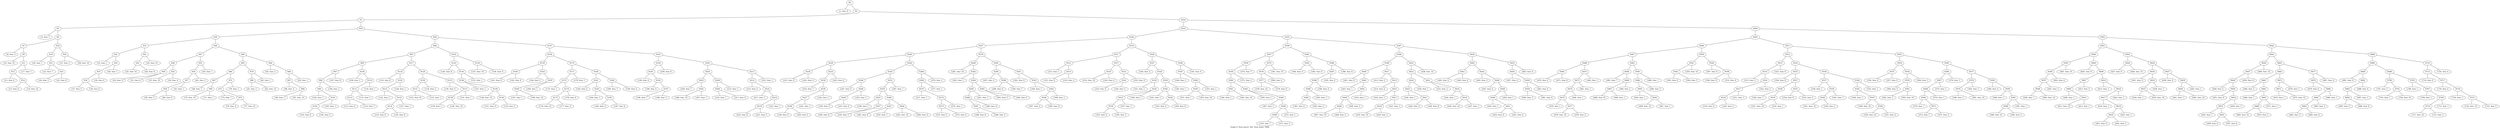 graph G
{

label="Graph G. Num leaves: 363. Num items: 1648."
R0 ;
R0 [label="R0"] ;
R0 -- L1 ;
L1 [label="L1, Size: 8"] ;
R0 -- N2 ;
N2 [label="N2"] ;
N2 -- N3 ;
N3 [label="N3"] ;
N3 -- N4 ;
N4 [label="N4"] ;
N4 -- L5 ;
L5 [label="L5, Size: 1"] ;
N4 -- N6 ;
N6 [label="N6"] ;
N6 -- N7 ;
N7 [label="N7"] ;
N7 -- L8 ;
L8 [label="L8, Size: 3"] ;
N7 -- N9 ;
N9 [label="N9"] ;
N9 -- L10 ;
L10 [label="L10, Size: 10"] ;
N9 -- N11 ;
N11 [label="N11"] ;
N11 -- N12 ;
N12 [label="N12"] ;
N12 -- L13 ;
L13 [label="L13, Size: 6"] ;
N12 -- N14 ;
N14 [label="N14"] ;
N14 -- L15 ;
L15 [label="L15, Size: 6"] ;
N14 -- L16 ;
L16 [label="L16, Size: 10"] ;
N11 -- L17 ;
L17 [label="L17, Size: 1"] ;
N6 -- N18 ;
N18 [label="N18"] ;
N18 -- N19 ;
N19 [label="N19"] ;
N19 -- L20 ;
L20 [label="L20, Size: 1"] ;
N19 -- N21 ;
N21 [label="N21"] ;
N21 -- L22 ;
L22 [label="L22, Size: 7"] ;
N21 -- N23 ;
N23 [label="N23"] ;
N23 -- L24 ;
L24 [label="L24, Size: 3"] ;
N23 -- L25 ;
L25 [label="L25, Size: 8"] ;
N18 -- N26 ;
N26 [label="N26"] ;
N26 -- L27 ;
L27 [label="L27, Size: 2"] ;
N26 -- L28 ;
L28 [label="L28, Size: 10"] ;
N3 -- N29 ;
N29 [label="N29"] ;
N29 -- N30 ;
N30 [label="N30"] ;
N30 -- N31 ;
N31 [label="N31"] ;
N31 -- N32 ;
N32 [label="N32"] ;
N32 -- L33 ;
L33 [label="L33, Size: 1"] ;
N32 -- N34 ;
N34 [label="N34"] ;
N34 -- N35 ;
N35 [label="N35"] ;
N35 -- N36 ;
N36 [label="N36"] ;
N36 -- L37 ;
L37 [label="L37, Size: 5"] ;
N36 -- L38 ;
L38 [label="L38, Size: 6"] ;
N35 -- L39 ;
L39 [label="L39, Size: 9"] ;
N34 -- L40 ;
L40 [label="L40, Size: 1"] ;
N31 -- N41 ;
N41 [label="N41"] ;
N41 -- N42 ;
N42 [label="N42"] ;
N42 -- L43 ;
L43 [label="L43, Size: 10"] ;
N42 -- L44 ;
L44 [label="L44, Size: 6"] ;
N41 -- L45 ;
L45 [label="L45, Size: 10"] ;
N30 -- N46 ;
N46 [label="N46"] ;
N46 -- N47 ;
N47 [label="N47"] ;
N47 -- N48 ;
N48 [label="N48"] ;
N48 -- N49 ;
N49 [label="N49"] ;
N49 -- L50 ;
L50 [label="L50, Size: 6"] ;
N49 -- L51 ;
L51 [label="L51, Size: 6"] ;
N48 -- N52 ;
N52 [label="N52"] ;
N52 -- L53 ;
L53 [label="L53, Size: 10"] ;
N52 -- L54 ;
L54 [label="L54, Size: 4"] ;
N47 -- N55 ;
N55 [label="N55"] ;
N55 -- N56 ;
N56 [label="N56"] ;
N56 -- N57 ;
N57 [label="N57"] ;
N57 -- N58 ;
N58 [label="N58"] ;
N58 -- L59 ;
L59 [label="L59, Size: 5"] ;
N58 -- L60 ;
L60 [label="L60, Size: 6"] ;
N57 -- L61 ;
L61 [label="L61, Size: 1"] ;
N56 -- L62 ;
L62 [label="L62, Size: 3"] ;
N55 -- L63 ;
L63 [label="L63, Size: 1"] ;
N46 -- N64 ;
N64 [label="N64"] ;
N64 -- N65 ;
N65 [label="N65"] ;
N65 -- N66 ;
N66 [label="N66"] ;
N66 -- N67 ;
N67 [label="N67"] ;
N67 -- L68 ;
L68 [label="L68, Size: 1"] ;
N67 -- N69 ;
N69 [label="N69"] ;
N69 -- L70 ;
L70 [label="L70, Size: 10"] ;
N69 -- L71 ;
L71 [label="L71, Size: 1"] ;
N66 -- N72 ;
N72 [label="N72"] ;
N72 -- N73 ;
N73 [label="N73"] ;
N73 -- L74 ;
L74 [label="L74, Size: 7"] ;
N73 -- N75 ;
N75 [label="N75"] ;
N75 -- L76 ;
L76 [label="L76, Size: 4"] ;
N75 -- L77 ;
L77 [label="L77, Size: 10"] ;
N72 -- L78 ;
L78 [label="L78, Size: 1"] ;
N65 -- N79 ;
N79 [label="N79"] ;
N79 -- N80 ;
N80 [label="N80"] ;
N80 -- L81 ;
L81 [label="L81, Size: 1"] ;
N80 -- L82 ;
L82 [label="L82, Size: 10"] ;
N79 -- L83 ;
L83 [label="L83, Size: 1"] ;
N64 -- N84 ;
N84 [label="N84"] ;
N84 -- L85 ;
L85 [label="L85, Size: 2"] ;
N84 -- N86 ;
N86 [label="N86"] ;
N86 -- N87 ;
N87 [label="N87"] ;
N87 -- L88 ;
L88 [label="L88, Size: 4"] ;
N87 -- N89 ;
N89 [label="N89"] ;
N89 -- L90 ;
L90 [label="L90, Size: 1"] ;
N89 -- L91 ;
L91 [label="L91, Size: 10"] ;
N86 -- L92 ;
L92 [label="L92, Size: 1"] ;
N29 -- N93 ;
N93 [label="N93"] ;
N93 -- N94 ;
N94 [label="N94"] ;
N94 -- N95 ;
N95 [label="N95"] ;
N95 -- N96 ;
N96 [label="N96"] ;
N96 -- N97 ;
N97 [label="N97"] ;
N97 -- N98 ;
N98 [label="N98"] ;
N98 -- N99 ;
N99 [label="N99"] ;
N99 -- L100 ;
L100 [label="L100, Size: 1"] ;
N99 -- N101 ;
N101 [label="N101"] ;
N101 -- N102 ;
N102 [label="N102"] ;
N102 -- L103 ;
L103 [label="L103, Size: 6"] ;
N102 -- L104 ;
L104 [label="L104, Size: 5"] ;
N101 -- L105 ;
L105 [label="L105, Size: 1"] ;
N98 -- L106 ;
L106 [label="L106, Size: 1"] ;
N97 -- L107 ;
L107 [label="L107, Size: 8"] ;
N96 -- N108 ;
N108 [label="N108"] ;
N108 -- L109 ;
L109 [label="L109, Size: 1"] ;
N108 -- N110 ;
N110 [label="N110"] ;
N110 -- N111 ;
N111 [label="N111"] ;
N111 -- N112 ;
N112 [label="N112"] ;
N112 -- L113 ;
L113 [label="L113, Size: 4"] ;
N112 -- L114 ;
L114 [label="L114, Size: 7"] ;
N111 -- L115 ;
L115 [label="L115, Size: 1"] ;
N110 -- L116 ;
L116 [label="L116, Size: 1"] ;
N95 -- N117 ;
N117 [label="N117"] ;
N117 -- N118 ;
N118 [label="N118"] ;
N118 -- L119 ;
L119 [label="L119, Size: 6"] ;
N118 -- N120 ;
N120 [label="N120"] ;
N120 -- N121 ;
N121 [label="N121"] ;
N121 -- L122 ;
L122 [label="L122, Size: 1"] ;
N121 -- N123 ;
N123 [label="N123"] ;
N123 -- N124 ;
N124 [label="N124"] ;
N124 -- L125 ;
L125 [label="L125, Size: 6"] ;
N124 -- L126 ;
L126 [label="L126, Size: 6"] ;
N123 -- L127 ;
L127 [label="L127, Size: 1"] ;
N120 -- L128 ;
L128 [label="L128, Size: 1"] ;
N117 -- N129 ;
N129 [label="N129"] ;
N129 -- N130 ;
N130 [label="N130"] ;
N130 -- N131 ;
N131 [label="N131"] ;
N131 -- L132 ;
L132 [label="L132, Size: 10"] ;
N131 -- L133 ;
L133 [label="L133, Size: 1"] ;
N130 -- L134 ;
L134 [label="L134, Size: 2"] ;
N129 -- N135 ;
N135 [label="N135"] ;
N135 -- L136 ;
L136 [label="L136, Size: 4"] ;
N135 -- N137 ;
N137 [label="N137"] ;
N137 -- N138 ;
N138 [label="N138"] ;
N138 -- L139 ;
L139 [label="L139, Size: 1"] ;
N138 -- L140 ;
L140 [label="L140, Size: 10"] ;
N137 -- L141 ;
L141 [label="L141, Size: 1"] ;
N94 -- N142 ;
N142 [label="N142"] ;
N142 -- N143 ;
N143 [label="N143"] ;
N143 -- L144 ;
L144 [label="L144, Size: 8"] ;
N143 -- N145 ;
N145 [label="N145"] ;
N145 -- N146 ;
N146 [label="N146"] ;
N146 -- L147 ;
L147 [label="L147, Size: 1"] ;
N146 -- N148 ;
N148 [label="N148"] ;
N148 -- L149 ;
L149 [label="L149, Size: 10"] ;
N148 -- N150 ;
N150 [label="N150"] ;
N150 -- L151 ;
L151 [label="L151, Size: 9"] ;
N150 -- L152 ;
L152 [label="L152, Size: 5"] ;
N145 -- L153 ;
L153 [label="L153, Size: 1"] ;
N142 -- N154 ;
N154 [label="N154"] ;
N154 -- L155 ;
L155 [label="L155, Size: 10"] ;
N154 -- L156 ;
L156 [label="L156, Size: 6"] ;
N93 -- N157 ;
N157 [label="N157"] ;
N157 -- N158 ;
N158 [label="N158"] ;
N158 -- N159 ;
N159 [label="N159"] ;
N159 -- N160 ;
N160 [label="N160"] ;
N160 -- L161 ;
L161 [label="L161, Size: 6"] ;
N160 -- L162 ;
L162 [label="L162, Size: 8"] ;
N159 -- N163 ;
N163 [label="N163"] ;
N163 -- L164 ;
L164 [label="L164, Size: 2"] ;
N163 -- N165 ;
N165 [label="N165"] ;
N165 -- N166 ;
N166 [label="N166"] ;
N166 -- L167 ;
L167 [label="L167, Size: 1"] ;
N166 -- L168 ;
L168 [label="L168, Size: 10"] ;
N165 -- L169 ;
L169 [label="L169, Size: 1"] ;
N158 -- N170 ;
N170 [label="N170"] ;
N170 -- N171 ;
N171 [label="N171"] ;
N171 -- N172 ;
N172 [label="N172"] ;
N172 -- L173 ;
L173 [label="L173, Size: 1"] ;
N172 -- N174 ;
N174 [label="N174"] ;
N174 -- N175 ;
N175 [label="N175"] ;
N175 -- L176 ;
L176 [label="L176, Size: 10"] ;
N175 -- L177 ;
L177 [label="L177, Size: 2"] ;
N174 -- L178 ;
L178 [label="L178, Size: 6"] ;
N171 -- L179 ;
L179 [label="L179, Size: 1"] ;
N170 -- N180 ;
N180 [label="N180"] ;
N180 -- N181 ;
N181 [label="N181"] ;
N181 -- L182 ;
L182 [label="L182, Size: 4"] ;
N181 -- N183 ;
N183 [label="N183"] ;
N183 -- L184 ;
L184 [label="L184, Size: 1"] ;
N183 -- N185 ;
N185 [label="N185"] ;
N185 -- L186 ;
L186 [label="L186, Size: 4"] ;
N185 -- L187 ;
L187 [label="L187, Size: 8"] ;
N180 -- N188 ;
N188 [label="N188"] ;
N188 -- L189 ;
L189 [label="L189, Size: 7"] ;
N188 -- L190 ;
L190 [label="L190, Size: 6"] ;
N157 -- N191 ;
N191 [label="N191"] ;
N191 -- N192 ;
N192 [label="N192"] ;
N192 -- N193 ;
N193 [label="N193"] ;
N193 -- L194 ;
L194 [label="L194, Size: 4"] ;
N193 -- N195 ;
N195 [label="N195"] ;
N195 -- L196 ;
L196 [label="L196, Size: 4"] ;
N195 -- N197 ;
N197 [label="N197"] ;
N197 -- L198 ;
L198 [label="L198, Size: 7"] ;
N197 -- L199 ;
L199 [label="L199, Size: 5"] ;
N192 -- L200 ;
L200 [label="L200, Size: 6"] ;
N191 -- N201 ;
N201 [label="N201"] ;
N201 -- N202 ;
N202 [label="N202"] ;
N202 -- N203 ;
N203 [label="N203"] ;
N203 -- L204 ;
L204 [label="L204, Size: 1"] ;
N203 -- N205 ;
N205 [label="N205"] ;
N205 -- L206 ;
L206 [label="L206, Size: 10"] ;
N205 -- L207 ;
L207 [label="L207, Size: 1"] ;
N202 -- N208 ;
N208 [label="N208"] ;
N208 -- N209 ;
N209 [label="N209"] ;
N209 -- L210 ;
L210 [label="L210, Size: 7"] ;
N209 -- L211 ;
L211 [label="L211, Size: 4"] ;
N208 -- L212 ;
L212 [label="L212, Size: 1"] ;
N201 -- N213 ;
N213 [label="N213"] ;
N213 -- N214 ;
N214 [label="N214"] ;
N214 -- L215 ;
L215 [label="L215, Size: 4"] ;
N214 -- N216 ;
N216 [label="N216"] ;
N216 -- L217 ;
L217 [label="L217, Size: 1"] ;
N216 -- N218 ;
N218 [label="N218"] ;
N218 -- N219 ;
N219 [label="N219"] ;
N219 -- L220 ;
L220 [label="L220, Size: 6"] ;
N219 -- L221 ;
L221 [label="L221, Size: 5"] ;
N218 -- L222 ;
L222 [label="L222, Size: 1"] ;
N213 -- L223 ;
L223 [label="L223, Size: 1"] ;
N2 -- N224 ;
N224 [label="N224"] ;
N224 -- N225 ;
N225 [label="N225"] ;
N225 -- N226 ;
N226 [label="N226"] ;
N226 -- N227 ;
N227 [label="N227"] ;
N227 -- N228 ;
N228 [label="N228"] ;
N228 -- N229 ;
N229 [label="N229"] ;
N229 -- N230 ;
N230 [label="N230"] ;
N230 -- L231 ;
L231 [label="L231, Size: 8"] ;
N230 -- L232 ;
L232 [label="L232, Size: 4"] ;
N229 -- N233 ;
N233 [label="N233"] ;
N233 -- N234 ;
N234 [label="N234"] ;
N234 -- L235 ;
L235 [label="L235, Size: 1"] ;
N234 -- N236 ;
N236 [label="N236"] ;
N236 -- N237 ;
N237 [label="N237"] ;
N237 -- N238 ;
N238 [label="N238"] ;
N238 -- L239 ;
L239 [label="L239, Size: 6"] ;
N238 -- L240 ;
L240 [label="L240, Size: 5"] ;
N237 -- L241 ;
L241 [label="L241, Size: 1"] ;
N236 -- L242 ;
L242 [label="L242, Size: 1"] ;
N233 -- L243 ;
L243 [label="L243, Size: 6"] ;
N228 -- N244 ;
N244 [label="N244"] ;
N244 -- N245 ;
N245 [label="N245"] ;
N245 -- N246 ;
N246 [label="N246"] ;
N246 -- L247 ;
L247 [label="L247, Size: 4"] ;
N246 -- N248 ;
N248 [label="N248"] ;
N248 -- N249 ;
N249 [label="N249"] ;
N249 -- L250 ;
L250 [label="L250, Size: 5"] ;
N249 -- L251 ;
L251 [label="L251, Size: 6"] ;
N248 -- L252 ;
L252 [label="L252, Size: 1"] ;
N245 -- N253 ;
N253 [label="N253"] ;
N253 -- N254 ;
N254 [label="N254"] ;
N254 -- N255 ;
N255 [label="N255"] ;
N255 -- L256 ;
L256 [label="L256, Size: 1"] ;
N255 -- N257 ;
N257 [label="N257"] ;
N257 -- L258 ;
L258 [label="L258, Size: 8"] ;
N257 -- L259 ;
L259 [label="L259, Size: 5"] ;
N254 -- N260 ;
N260 [label="N260"] ;
N260 -- N261 ;
N261 [label="N261"] ;
N261 -- L262 ;
L262 [label="L262, Size: 8"] ;
N261 -- L263 ;
L263 [label="L263, Size: 7"] ;
N260 -- N264 ;
N264 [label="N264"] ;
N264 -- L265 ;
L265 [label="L265, Size: 10"] ;
N264 -- L266 ;
L266 [label="L266, Size: 4"] ;
N253 -- L267 ;
L267 [label="L267, Size: 1"] ;
N244 -- N268 ;
N268 [label="N268"] ;
N268 -- N269 ;
N269 [label="N269"] ;
N269 -- N270 ;
N270 [label="N270"] ;
N270 -- L271 ;
L271 [label="L271, Size: 1"] ;
N270 -- N272 ;
N272 [label="N272"] ;
N272 -- N273 ;
N273 [label="N273"] ;
N273 -- L274 ;
L274 [label="L274, Size: 5"] ;
N273 -- L275 ;
L275 [label="L275, Size: 6"] ;
N272 -- L276 ;
L276 [label="L276, Size: 1"] ;
N269 -- L277 ;
L277 [label="L277, Size: 1"] ;
N268 -- L278 ;
L278 [label="L278, Size: 2"] ;
N227 -- N279 ;
N279 [label="N279"] ;
N279 -- N280 ;
N280 [label="N280"] ;
N280 -- L281 ;
L281 [label="L281, Size: 10"] ;
N280 -- N282 ;
N282 [label="N282"] ;
N282 -- L283 ;
L283 [label="L283, Size: 1"] ;
N282 -- N284 ;
N284 [label="N284"] ;
N284 -- N285 ;
N285 [label="N285"] ;
N285 -- N286 ;
N286 [label="N286"] ;
N286 -- N287 ;
N287 [label="N287"] ;
N287 -- L288 ;
L288 [label="L288, Size: 8"] ;
N287 -- L289 ;
L289 [label="L289, Size: 4"] ;
N286 -- L290 ;
L290 [label="L290, Size: 4"] ;
N285 -- L291 ;
L291 [label="L291, Size: 1"] ;
N284 -- N292 ;
N292 [label="N292"] ;
N292 -- L293 ;
L293 [label="L293, Size: 5"] ;
N292 -- L294 ;
L294 [label="L294, Size: 9"] ;
N279 -- N295 ;
N295 [label="N295"] ;
N295 -- N296 ;
N296 [label="N296"] ;
N296 -- L297 ;
L297 [label="L297, Size: 4"] ;
N296 -- N298 ;
N298 [label="N298"] ;
N298 -- L299 ;
L299 [label="L299, Size: 8"] ;
N298 -- L300 ;
L300 [label="L300, Size: 7"] ;
N295 -- N301 ;
N301 [label="N301"] ;
N301 -- L302 ;
L302 [label="L302, Size: 9"] ;
N301 -- N303 ;
N303 [label="N303"] ;
N303 -- L304 ;
L304 [label="L304, Size: 1"] ;
N303 -- N305 ;
N305 [label="N305"] ;
N305 -- N306 ;
N306 [label="N306"] ;
N306 -- L307 ;
L307 [label="L307, Size: 4"] ;
N306 -- L308 ;
L308 [label="L308, Size: 8"] ;
N305 -- L309 ;
L309 [label="L309, Size: 1"] ;
N226 -- N310 ;
N310 [label="N310"] ;
N310 -- N311 ;
N311 [label="N311"] ;
N311 -- N312 ;
N312 [label="N312"] ;
N312 -- L313 ;
L313 [label="L313, Size: 1"] ;
N312 -- N314 ;
N314 [label="N314"] ;
N314 -- L315 ;
L315 [label="L315, Size: 9"] ;
N314 -- L316 ;
L316 [label="L316, Size: 2"] ;
N311 -- N317 ;
N317 [label="N317"] ;
N317 -- N318 ;
N318 [label="N318"] ;
N318 -- L319 ;
L319 [label="L319, Size: 10"] ;
N318 -- L320 ;
L320 [label="L320, Size: 4"] ;
N317 -- N321 ;
N321 [label="N321"] ;
N321 -- N322 ;
N322 [label="N322"] ;
N322 -- L323 ;
L323 [label="L323, Size: 6"] ;
N322 -- L324 ;
L324 [label="L324, Size: 5"] ;
N321 -- L325 ;
L325 [label="L325, Size: 9"] ;
N310 -- N326 ;
N326 [label="N326"] ;
N326 -- N327 ;
N327 [label="N327"] ;
N327 -- L328 ;
L328 [label="L328, Size: 2"] ;
N327 -- N329 ;
N329 [label="N329"] ;
N329 -- N330 ;
N330 [label="N330"] ;
N330 -- L331 ;
L331 [label="L331, Size: 1"] ;
N330 -- N332 ;
N332 [label="N332"] ;
N332 -- N333 ;
N333 [label="N333"] ;
N333 -- N334 ;
N334 [label="N334"] ;
N334 -- L335 ;
L335 [label="L335, Size: 6"] ;
N334 -- L336 ;
L336 [label="L336, Size: 5"] ;
N333 -- L337 ;
L337 [label="L337, Size: 1"] ;
N332 -- L338 ;
L338 [label="L338, Size: 1"] ;
N329 -- N339 ;
N339 [label="N339"] ;
N339 -- N340 ;
N340 [label="N340"] ;
N340 -- L341 ;
L341 [label="L341, Size: 1"] ;
N340 -- N342 ;
N342 [label="N342"] ;
N342 -- L343 ;
L343 [label="L343, Size: 4"] ;
N342 -- L344 ;
L344 [label="L344, Size: 8"] ;
N339 -- L345 ;
L345 [label="L345, Size: 1"] ;
N326 -- N346 ;
N346 [label="N346"] ;
N346 -- N347 ;
N347 [label="N347"] ;
N347 -- L348 ;
L348 [label="L348, Size: 2"] ;
N347 -- N349 ;
N349 [label="N349"] ;
N349 -- N350 ;
N350 [label="N350"] ;
N350 -- L351 ;
L351 [label="L351, Size: 1"] ;
N350 -- L352 ;
L352 [label="L352, Size: 10"] ;
N349 -- L353 ;
L353 [label="L353, Size: 1"] ;
N346 -- L354 ;
L354 [label="L354, Size: 6"] ;
N225 -- N355 ;
N355 [label="N355"] ;
N355 -- N356 ;
N356 [label="N356"] ;
N356 -- N357 ;
N357 [label="N357"] ;
N357 -- N358 ;
N358 [label="N358"] ;
N358 -- N359 ;
N359 [label="N359"] ;
N359 -- N360 ;
N360 [label="N360"] ;
N360 -- N361 ;
N361 [label="N361"] ;
N361 -- L362 ;
L362 [label="L362, Size: 1"] ;
N361 -- L363 ;
L363 [label="L363, Size: 10"] ;
N360 -- N364 ;
N364 [label="N364"] ;
N364 -- L365 ;
L365 [label="L365, Size: 1"] ;
N364 -- N366 ;
N366 [label="N366"] ;
N366 -- L367 ;
L367 [label="L367, Size: 1"] ;
N366 -- N368 ;
N368 [label="N368"] ;
N368 -- N369 ;
N369 [label="N369"] ;
N369 -- L370 ;
L370 [label="L370, Size: 7"] ;
N369 -- L371 ;
L371 [label="L371, Size: 5"] ;
N368 -- L372 ;
L372 [label="L372, Size: 1"] ;
N359 -- L373 ;
L373 [label="L373, Size: 3"] ;
N358 -- L374 ;
L374 [label="L374, Size: 7"] ;
N357 -- N375 ;
N375 [label="N375"] ;
N375 -- N376 ;
N376 [label="N376"] ;
N376 -- N377 ;
N377 [label="N377"] ;
N377 -- L378 ;
L378 [label="L378, Size: 10"] ;
N377 -- L379 ;
L379 [label="L379, Size: 6"] ;
N376 -- L380 ;
L380 [label="L380, Size: 4"] ;
N375 -- L381 ;
L381 [label="L381, Size: 10"] ;
N356 -- N382 ;
N382 [label="N382"] ;
N382 -- N383 ;
N383 [label="N383"] ;
N383 -- L384 ;
L384 [label="L384, Size: 4"] ;
N383 -- L385 ;
L385 [label="L385, Size: 8"] ;
N382 -- N386 ;
N386 [label="N386"] ;
N386 -- N387 ;
N387 [label="N387"] ;
N387 -- N388 ;
N388 [label="N388"] ;
N388 -- N389 ;
N389 [label="N389"] ;
N389 -- N390 ;
N390 [label="N390"] ;
N390 -- L391 ;
L391 [label="L391, Size: 9"] ;
N390 -- L392 ;
L392 [label="L392, Size: 2"] ;
N389 -- L393 ;
L393 [label="L393, Size: 1"] ;
N388 -- L394 ;
L394 [label="L394, Size: 6"] ;
N387 -- L395 ;
L395 [label="L395, Size: 6"] ;
N386 -- L396 ;
L396 [label="L396, Size: 8"] ;
N355 -- N397 ;
N397 [label="N397"] ;
N397 -- N398 ;
N398 [label="N398"] ;
N398 -- N399 ;
N399 [label="N399"] ;
N399 -- N400 ;
N400 [label="N400"] ;
N400 -- L401 ;
L401 [label="L401, Size: 6"] ;
N400 -- N402 ;
N402 [label="N402"] ;
N402 -- L403 ;
L403 [label="L403, Size: 1"] ;
N402 -- N404 ;
N404 [label="N404"] ;
N404 -- N405 ;
N405 [label="N405"] ;
N405 -- N406 ;
N406 [label="N406"] ;
N406 -- L407 ;
L407 [label="L407, Size: 10"] ;
N406 -- L408 ;
L408 [label="L408, Size: 3"] ;
N405 -- L409 ;
L409 [label="L409, Size: 5"] ;
N404 -- L410 ;
L410 [label="L410, Size: 1"] ;
N399 -- N411 ;
N411 [label="N411"] ;
N411 -- L412 ;
L412 [label="L412, Size: 2"] ;
N411 -- N413 ;
N413 [label="N413"] ;
N413 -- L414 ;
L414 [label="L414, Size: 6"] ;
N413 -- N415 ;
N415 [label="N415"] ;
N415 -- L416 ;
L416 [label="L416, Size: 1"] ;
N415 -- N417 ;
N417 [label="N417"] ;
N417 -- N418 ;
N418 [label="N418"] ;
N418 -- L419 ;
L419 [label="L419, Size: 10"] ;
N418 -- L420 ;
L420 [label="L420, Size: 2"] ;
N417 -- L421 ;
L421 [label="L421, Size: 1"] ;
N398 -- N422 ;
N422 [label="N422"] ;
N422 -- N423 ;
N423 [label="N423"] ;
N423 -- N424 ;
N424 [label="N424"] ;
N424 -- N425 ;
N425 [label="N425"] ;
N425 -- L426 ;
L426 [label="L426, Size: 1"] ;
N425 -- N427 ;
N427 [label="N427"] ;
N427 -- L428 ;
L428 [label="L428, Size: 4"] ;
N427 -- L429 ;
L429 [label="L429, Size: 8"] ;
N424 -- L430 ;
L430 [label="L430, Size: 1"] ;
N423 -- N431 ;
N431 [label="N431"] ;
N431 -- L432 ;
L432 [label="L432, Size: 2"] ;
N431 -- N433 ;
N433 [label="N433"] ;
N433 -- L434 ;
L434 [label="L434, Size: 1"] ;
N433 -- N435 ;
N435 [label="N435"] ;
N435 -- L436 ;
L436 [label="L436, Size: 10"] ;
N435 -- L437 ;
L437 [label="L437, Size: 1"] ;
N422 -- L438 ;
L438 [label="L438, Size: 10"] ;
N397 -- N439 ;
N439 [label="N439"] ;
N439 -- N440 ;
N440 [label="N440"] ;
N440 -- N441 ;
N441 [label="N441"] ;
N441 -- L442 ;
L442 [label="L442, Size: 4"] ;
N441 -- L443 ;
L443 [label="L443, Size: 8"] ;
N440 -- N444 ;
N444 [label="N444"] ;
N444 -- L445 ;
L445 [label="L445, Size: 2"] ;
N444 -- N446 ;
N446 [label="N446"] ;
N446 -- L447 ;
L447 [label="L447, Size: 6"] ;
N446 -- N448 ;
N448 [label="N448"] ;
N448 -- N449 ;
N449 [label="N449"] ;
N449 -- L450 ;
L450 [label="L450, Size: 1"] ;
N449 -- N451 ;
N451 [label="N451"] ;
N451 -- L452 ;
L452 [label="L452, Size: 8"] ;
N451 -- L453 ;
L453 [label="L453, Size: 4"] ;
N448 -- L454 ;
L454 [label="L454, Size: 1"] ;
N439 -- N455 ;
N455 [label="N455"] ;
N455 -- N456 ;
N456 [label="N456"] ;
N456 -- L457 ;
L457 [label="L457, Size: 4"] ;
N456 -- N458 ;
N458 [label="N458"] ;
N458 -- N459 ;
N459 [label="N459"] ;
N459 -- L460 ;
L460 [label="L460, Size: 5"] ;
N459 -- L461 ;
L461 [label="L461, Size: 9"] ;
N458 -- L462 ;
L462 [label="L462, Size: 6"] ;
N455 -- L463 ;
L463 [label="L463, Size: 6"] ;
N224 -- N464 ;
N464 [label="N464"] ;
N464 -- N465 ;
N465 [label="N465"] ;
N465 -- N466 ;
N466 [label="N466"] ;
N466 -- N467 ;
N467 [label="N467"] ;
N467 -- N468 ;
N468 [label="N468"] ;
N468 -- N469 ;
N469 [label="N469"] ;
N469 -- L470 ;
L470 [label="L470, Size: 4"] ;
N469 -- L471 ;
L471 [label="L471, Size: 8"] ;
N468 -- N472 ;
N472 [label="N472"] ;
N472 -- N473 ;
N473 [label="N473"] ;
N473 -- N474 ;
N474 [label="N474"] ;
N474 -- N475 ;
N475 [label="N475"] ;
N475 -- L476 ;
L476 [label="L476, Size: 1"] ;
N475 -- N477 ;
N477 [label="N477"] ;
N477 -- L478 ;
L478 [label="L478, Size: 10"] ;
N477 -- L479 ;
L479 [label="L479, Size: 2"] ;
N474 -- L480 ;
L480 [label="L480, Size: 1"] ;
N473 -- L481 ;
L481 [label="L481, Size: 1"] ;
N472 -- L482 ;
L482 [label="L482, Size: 1"] ;
N467 -- N483 ;
N483 [label="N483"] ;
N483 -- N484 ;
N484 [label="N484"] ;
N484 -- L485 ;
L485 [label="L485, Size: 7"] ;
N484 -- N486 ;
N486 [label="N486"] ;
N486 -- N487 ;
N487 [label="N487"] ;
N487 -- L488 ;
L488 [label="L488, Size: 10"] ;
N487 -- L489 ;
L489 [label="L489, Size: 1"] ;
N486 -- L490 ;
L490 [label="L490, Size: 2"] ;
N483 -- N491 ;
N491 [label="N491"] ;
N491 -- N492 ;
N492 [label="N492"] ;
N492 -- N493 ;
N493 [label="N493"] ;
N493 -- L494 ;
L494 [label="L494, Size: 1"] ;
N493 -- N495 ;
N495 [label="N495"] ;
N495 -- L496 ;
L496 [label="L496, Size: 10"] ;
N495 -- L497 ;
L497 [label="L497, Size: 1"] ;
N492 -- L498 ;
L498 [label="L498, Size: 5"] ;
N491 -- L499 ;
L499 [label="L499, Size: 1"] ;
N466 -- N500 ;
N500 [label="N500"] ;
N500 -- N501 ;
N501 [label="N501"] ;
N501 -- N502 ;
N502 [label="N502"] ;
N502 -- L503 ;
L503 [label="L503, Size: 9"] ;
N502 -- L504 ;
L504 [label="L504, Size: 5"] ;
N501 -- L505 ;
L505 [label="L505, Size: 10"] ;
N500 -- N506 ;
N506 [label="N506"] ;
N506 -- L507 ;
L507 [label="L507, Size: 8"] ;
N506 -- N508 ;
N508 [label="N508"] ;
N508 -- L509 ;
L509 [label="L509, Size: 6"] ;
N508 -- L510 ;
L510 [label="L510, Size: 8"] ;
N465 -- N511 ;
N511 [label="N511"] ;
N511 -- N512 ;
N512 [label="N512"] ;
N512 -- N513 ;
N513 [label="N513"] ;
N513 -- N514 ;
N514 [label="N514"] ;
N514 -- L515 ;
L515 [label="L515, Size: 2"] ;
N514 -- N516 ;
N516 [label="N516"] ;
N516 -- N517 ;
N517 [label="N517"] ;
N517 -- N518 ;
N518 [label="N518"] ;
N518 -- L519 ;
L519 [label="L519, Size: 9"] ;
N518 -- L520 ;
L520 [label="L520, Size: 2"] ;
N517 -- L521 ;
L521 [label="L521, Size: 1"] ;
N516 -- L522 ;
L522 [label="L522, Size: 2"] ;
N513 -- L523 ;
L523 [label="L523, Size: 6"] ;
N512 -- N524 ;
N524 [label="N524"] ;
N524 -- N525 ;
N525 [label="N525"] ;
N525 -- L526 ;
L526 [label="L526, Size: 8"] ;
N525 -- N527 ;
N527 [label="N527"] ;
N527 -- N528 ;
N528 [label="N528"] ;
N528 -- L529 ;
L529 [label="L529, Size: 1"] ;
N528 -- N530 ;
N530 [label="N530"] ;
N530 -- L531 ;
L531 [label="L531, Size: 10"] ;
N530 -- L532 ;
L532 [label="L532, Size: 1"] ;
N527 -- N533 ;
N533 [label="N533"] ;
N533 -- L534 ;
L534 [label="L534, Size: 9"] ;
N533 -- L535 ;
L535 [label="L535, Size: 5"] ;
N524 -- N536 ;
N536 [label="N536"] ;
N536 -- N537 ;
N537 [label="N537"] ;
N537 -- L538 ;
L538 [label="L538, Size: 1"] ;
N537 -- N539 ;
N539 [label="N539"] ;
N539 -- N540 ;
N540 [label="N540"] ;
N540 -- L541 ;
L541 [label="L541, Size: 10"] ;
N540 -- L542 ;
L542 [label="L542, Size: 2"] ;
N539 -- L543 ;
L543 [label="L543, Size: 1"] ;
N536 -- N544 ;
N544 [label="N544"] ;
N544 -- N545 ;
N545 [label="N545"] ;
N545 -- L546 ;
L546 [label="L546, Size: 1"] ;
N545 -- N547 ;
N547 [label="N547"] ;
N547 -- L548 ;
L548 [label="L548, Size: 10"] ;
N547 -- N549 ;
N549 [label="N549"] ;
N549 -- L550 ;
L550 [label="L550, Size: 10"] ;
N549 -- L551 ;
L551 [label="L551, Size: 4"] ;
N544 -- L552 ;
L552 [label="L552, Size: 1"] ;
N511 -- N553 ;
N553 [label="N553"] ;
N553 -- N554 ;
N554 [label="N554"] ;
N554 -- N555 ;
N555 [label="N555"] ;
N555 -- L556 ;
L556 [label="L556, Size: 6"] ;
N555 -- L557 ;
L557 [label="L557, Size: 9"] ;
N554 -- N558 ;
N558 [label="N558"] ;
N558 -- N559 ;
N559 [label="N559"] ;
N559 -- L560 ;
L560 [label="L560, Size: 5"] ;
N559 -- N561 ;
N561 [label="N561"] ;
N561 -- L562 ;
L562 [label="L562, Size: 1"] ;
N561 -- L563 ;
L563 [label="L563, Size: 10"] ;
N558 -- L564 ;
L564 [label="L564, Size: 1"] ;
N553 -- N565 ;
N565 [label="N565"] ;
N565 -- N566 ;
N566 [label="N566"] ;
N566 -- N567 ;
N567 [label="N567"] ;
N567 -- N568 ;
N568 [label="N568"] ;
N568 -- N569 ;
N569 [label="N569"] ;
N569 -- L570 ;
L570 [label="L570, Size: 1"] ;
N569 -- N571 ;
N571 [label="N571"] ;
N571 -- L572 ;
L572 [label="L572, Size: 7"] ;
N571 -- L573 ;
L573 [label="L573, Size: 5"] ;
N568 -- L574 ;
L574 [label="L574, Size: 1"] ;
N567 -- L575 ;
L575 [label="L575, Size: 1"] ;
N566 -- L576 ;
L576 [label="L576, Size: 1"] ;
N565 -- N577 ;
N577 [label="N577"] ;
N577 -- N578 ;
N578 [label="N578"] ;
N578 -- N579 ;
N579 [label="N579"] ;
N579 -- L580 ;
L580 [label="L580, Size: 1"] ;
N579 -- L581 ;
L581 [label="L581, Size: 10"] ;
N578 -- L582 ;
L582 [label="L582, Size: 1"] ;
N577 -- N583 ;
N583 [label="N583"] ;
N583 -- L584 ;
L584 [label="L584, Size: 4"] ;
N583 -- N585 ;
N585 [label="N585"] ;
N585 -- L586 ;
L586 [label="L586, Size: 1"] ;
N585 -- N587 ;
N587 [label="N587"] ;
N587 -- N588 ;
N588 [label="N588"] ;
N588 -- L589 ;
L589 [label="L589, Size: 10"] ;
N588 -- L590 ;
L590 [label="L590, Size: 2"] ;
N587 -- L591 ;
L591 [label="L591, Size: 1"] ;
N464 -- N592 ;
N592 [label="N592"] ;
N592 -- N593 ;
N593 [label="N593"] ;
N593 -- N594 ;
N594 [label="N594"] ;
N594 -- N595 ;
N595 [label="N595"] ;
N595 -- N596 ;
N596 [label="N596"] ;
N596 -- N597 ;
N597 [label="N597"] ;
N597 -- N598 ;
N598 [label="N598"] ;
N598 -- L599 ;
L599 [label="L599, Size: 1"] ;
N598 -- L600 ;
L600 [label="L600, Size: 10"] ;
N597 -- L601 ;
L601 [label="L601, Size: 3"] ;
N596 -- L602 ;
L602 [label="L602, Size: 4"] ;
N595 -- L603 ;
L603 [label="L603, Size: 10"] ;
N594 -- N604 ;
N604 [label="N604"] ;
N604 -- L605 ;
L605 [label="L605, Size: 8"] ;
N604 -- N606 ;
N606 [label="N606"] ;
N606 -- N607 ;
N607 [label="N607"] ;
N607 -- N608 ;
N608 [label="N608"] ;
N608 -- L609 ;
L609 [label="L609, Size: 1"] ;
N608 -- N610 ;
N610 [label="N610"] ;
N610 -- L611 ;
L611 [label="L611, Size: 10"] ;
N610 -- L612 ;
L612 [label="L612, Size: 1"] ;
N607 -- L613 ;
L613 [label="L613, Size: 5"] ;
N606 -- N614 ;
N614 [label="N614"] ;
N614 -- L615 ;
L615 [label="L615, Size: 1"] ;
N614 -- N616 ;
N616 [label="N616"] ;
N616 -- N617 ;
N617 [label="N617"] ;
N617 -- L618 ;
L618 [label="L618, Size: 1"] ;
N617 -- N619 ;
N619 [label="N619"] ;
N619 -- N620 ;
N620 [label="N620"] ;
N620 -- L621 ;
L621 [label="L621, Size: 6"] ;
N620 -- L622 ;
L622 [label="L622, Size: 5"] ;
N619 -- L623 ;
L623 [label="L623, Size: 1"] ;
N616 -- L624 ;
L624 [label="L624, Size: 1"] ;
N593 -- N625 ;
N625 [label="N625"] ;
N625 -- N626 ;
N626 [label="N626"] ;
N626 -- L627 ;
L627 [label="L627, Size: 6"] ;
N626 -- L628 ;
L628 [label="L628, Size: 10"] ;
N625 -- N629 ;
N629 [label="N629"] ;
N629 -- N630 ;
N630 [label="N630"] ;
N630 -- L631 ;
L631 [label="L631, Size: 4"] ;
N630 -- N632 ;
N632 [label="N632"] ;
N632 -- N633 ;
N633 [label="N633"] ;
N633 -- L634 ;
L634 [label="L634, Size: 1"] ;
N633 -- L635 ;
L635 [label="L635, Size: 10"] ;
N632 -- L636 ;
L636 [label="L636, Size: 1"] ;
N629 -- N637 ;
N637 [label="N637"] ;
N637 -- L638 ;
L638 [label="L638, Size: 8"] ;
N637 -- N639 ;
N639 [label="N639"] ;
N639 -- N640 ;
N640 [label="N640"] ;
N640 -- L641 ;
L641 [label="L641, Size: 1"] ;
N640 -- L642 ;
L642 [label="L642, Size: 10"] ;
N639 -- L643 ;
L643 [label="L643, Size: 1"] ;
N592 -- N644 ;
N644 [label="N644"] ;
N644 -- N645 ;
N645 [label="N645"] ;
N645 -- N646 ;
N646 [label="N646"] ;
N646 -- N647 ;
N647 [label="N647"] ;
N647 -- N648 ;
N648 [label="N648"] ;
N648 -- L649 ;
L649 [label="L649, Size: 4"] ;
N648 -- N650 ;
N650 [label="N650"] ;
N650 -- L651 ;
L651 [label="L651, Size: 6"] ;
N650 -- N652 ;
N652 [label="N652"] ;
N652 -- N653 ;
N653 [label="N653"] ;
N653 -- L654 ;
L654 [label="L654, Size: 1"] ;
N653 -- N655 ;
N655 [label="N655"] ;
N655 -- L656 ;
L656 [label="L656, Size: 4"] ;
N655 -- L657 ;
L657 [label="L657, Size: 8"] ;
N652 -- L658 ;
L658 [label="L658, Size: 3"] ;
N647 -- L659 ;
L659 [label="L659, Size: 6"] ;
N646 -- L660 ;
L660 [label="L660, Size: 10"] ;
N645 -- N661 ;
N661 [label="N661"] ;
N661 -- N662 ;
N662 [label="N662"] ;
N662 -- N663 ;
N663 [label="N663"] ;
N663 -- L664 ;
L664 [label="L664, Size: 2"] ;
N663 -- N665 ;
N665 [label="N665"] ;
N665 -- L666 ;
L666 [label="L666, Size: 1"] ;
N665 -- N667 ;
N667 [label="N667"] ;
N667 -- N668 ;
N668 [label="N668"] ;
N668 -- L669 ;
L669 [label="L669, Size: 10"] ;
N668 -- L670 ;
L670 [label="L670, Size: 2"] ;
N667 -- L671 ;
L671 [label="L671, Size: 1"] ;
N662 -- N672 ;
N672 [label="N672"] ;
N672 -- N673 ;
N673 [label="N673"] ;
N673 -- L674 ;
L674 [label="L674, Size: 1"] ;
N673 -- L675 ;
L675 [label="L675, Size: 10"] ;
N672 -- L676 ;
L676 [label="L676, Size: 1"] ;
N661 -- N677 ;
N677 [label="N677"] ;
N677 -- N678 ;
N678 [label="N678"] ;
N678 -- L679 ;
L679 [label="L679, Size: 6"] ;
N678 -- N680 ;
N680 [label="N680"] ;
N680 -- N681 ;
N681 [label="N681"] ;
N681 -- N682 ;
N682 [label="N682"] ;
N682 -- L683 ;
L683 [label="L683, Size: 5"] ;
N682 -- L684 ;
L684 [label="L684, Size: 6"] ;
N681 -- L685 ;
L685 [label="L685, Size: 2"] ;
N680 -- L686 ;
L686 [label="L686, Size: 1"] ;
N677 -- L687 ;
L687 [label="L687, Size: 6"] ;
N644 -- N688 ;
N688 [label="N688"] ;
N688 -- N689 ;
N689 [label="N689"] ;
N689 -- N690 ;
N690 [label="N690"] ;
N690 -- L691 ;
L691 [label="L691, Size: 6"] ;
N690 -- N692 ;
N692 [label="N692"] ;
N692 -- N693 ;
N693 [label="N693"] ;
N693 -- N694 ;
N694 [label="N694"] ;
N694 -- L695 ;
L695 [label="L695, Size: 5"] ;
N694 -- L696 ;
L696 [label="L696, Size: 8"] ;
N693 -- L697 ;
L697 [label="L697, Size: 1"] ;
N692 -- L698 ;
L698 [label="L698, Size: 8"] ;
N689 -- N699 ;
N699 [label="N699"] ;
N699 -- N700 ;
N700 [label="N700"] ;
N700 -- L701 ;
L701 [label="L701, Size: 2"] ;
N700 -- N702 ;
N702 [label="N702"] ;
N702 -- L703 ;
L703 [label="L703, Size: 1"] ;
N702 -- L704 ;
L704 [label="L704, Size: 10"] ;
N699 -- N705 ;
N705 [label="N705"] ;
N705 -- L706 ;
L706 [label="L706, Size: 1"] ;
N705 -- N707 ;
N707 [label="N707"] ;
N707 -- L708 ;
L708 [label="L708, Size: 1"] ;
N707 -- N709 ;
N709 [label="N709"] ;
N709 -- N710 ;
N710 [label="N710"] ;
N710 -- L711 ;
L711 [label="L711, Size: 10"] ;
N710 -- L712 ;
L712 [label="L712, Size: 2"] ;
N709 -- L713 ;
L713 [label="L713, Size: 1"] ;
N688 -- N714 ;
N714 [label="N714"] ;
N714 -- N715 ;
N715 [label="N715"] ;
N715 -- L716 ;
L716 [label="L716, Size: 6"] ;
N715 -- N717 ;
N717 [label="N717"] ;
N717 -- L718 ;
L718 [label="L718, Size: 4"] ;
N717 -- N719 ;
N719 [label="N719"] ;
N719 -- L720 ;
L720 [label="L720, Size: 1"] ;
N719 -- N721 ;
N721 [label="N721"] ;
N721 -- L722 ;
L722 [label="L722, Size: 10"] ;
N721 -- L723 ;
L723 [label="L723, Size: 5"] ;
N714 -- L724 ;
L724 [label="L724, Size: 4"] ;

}

